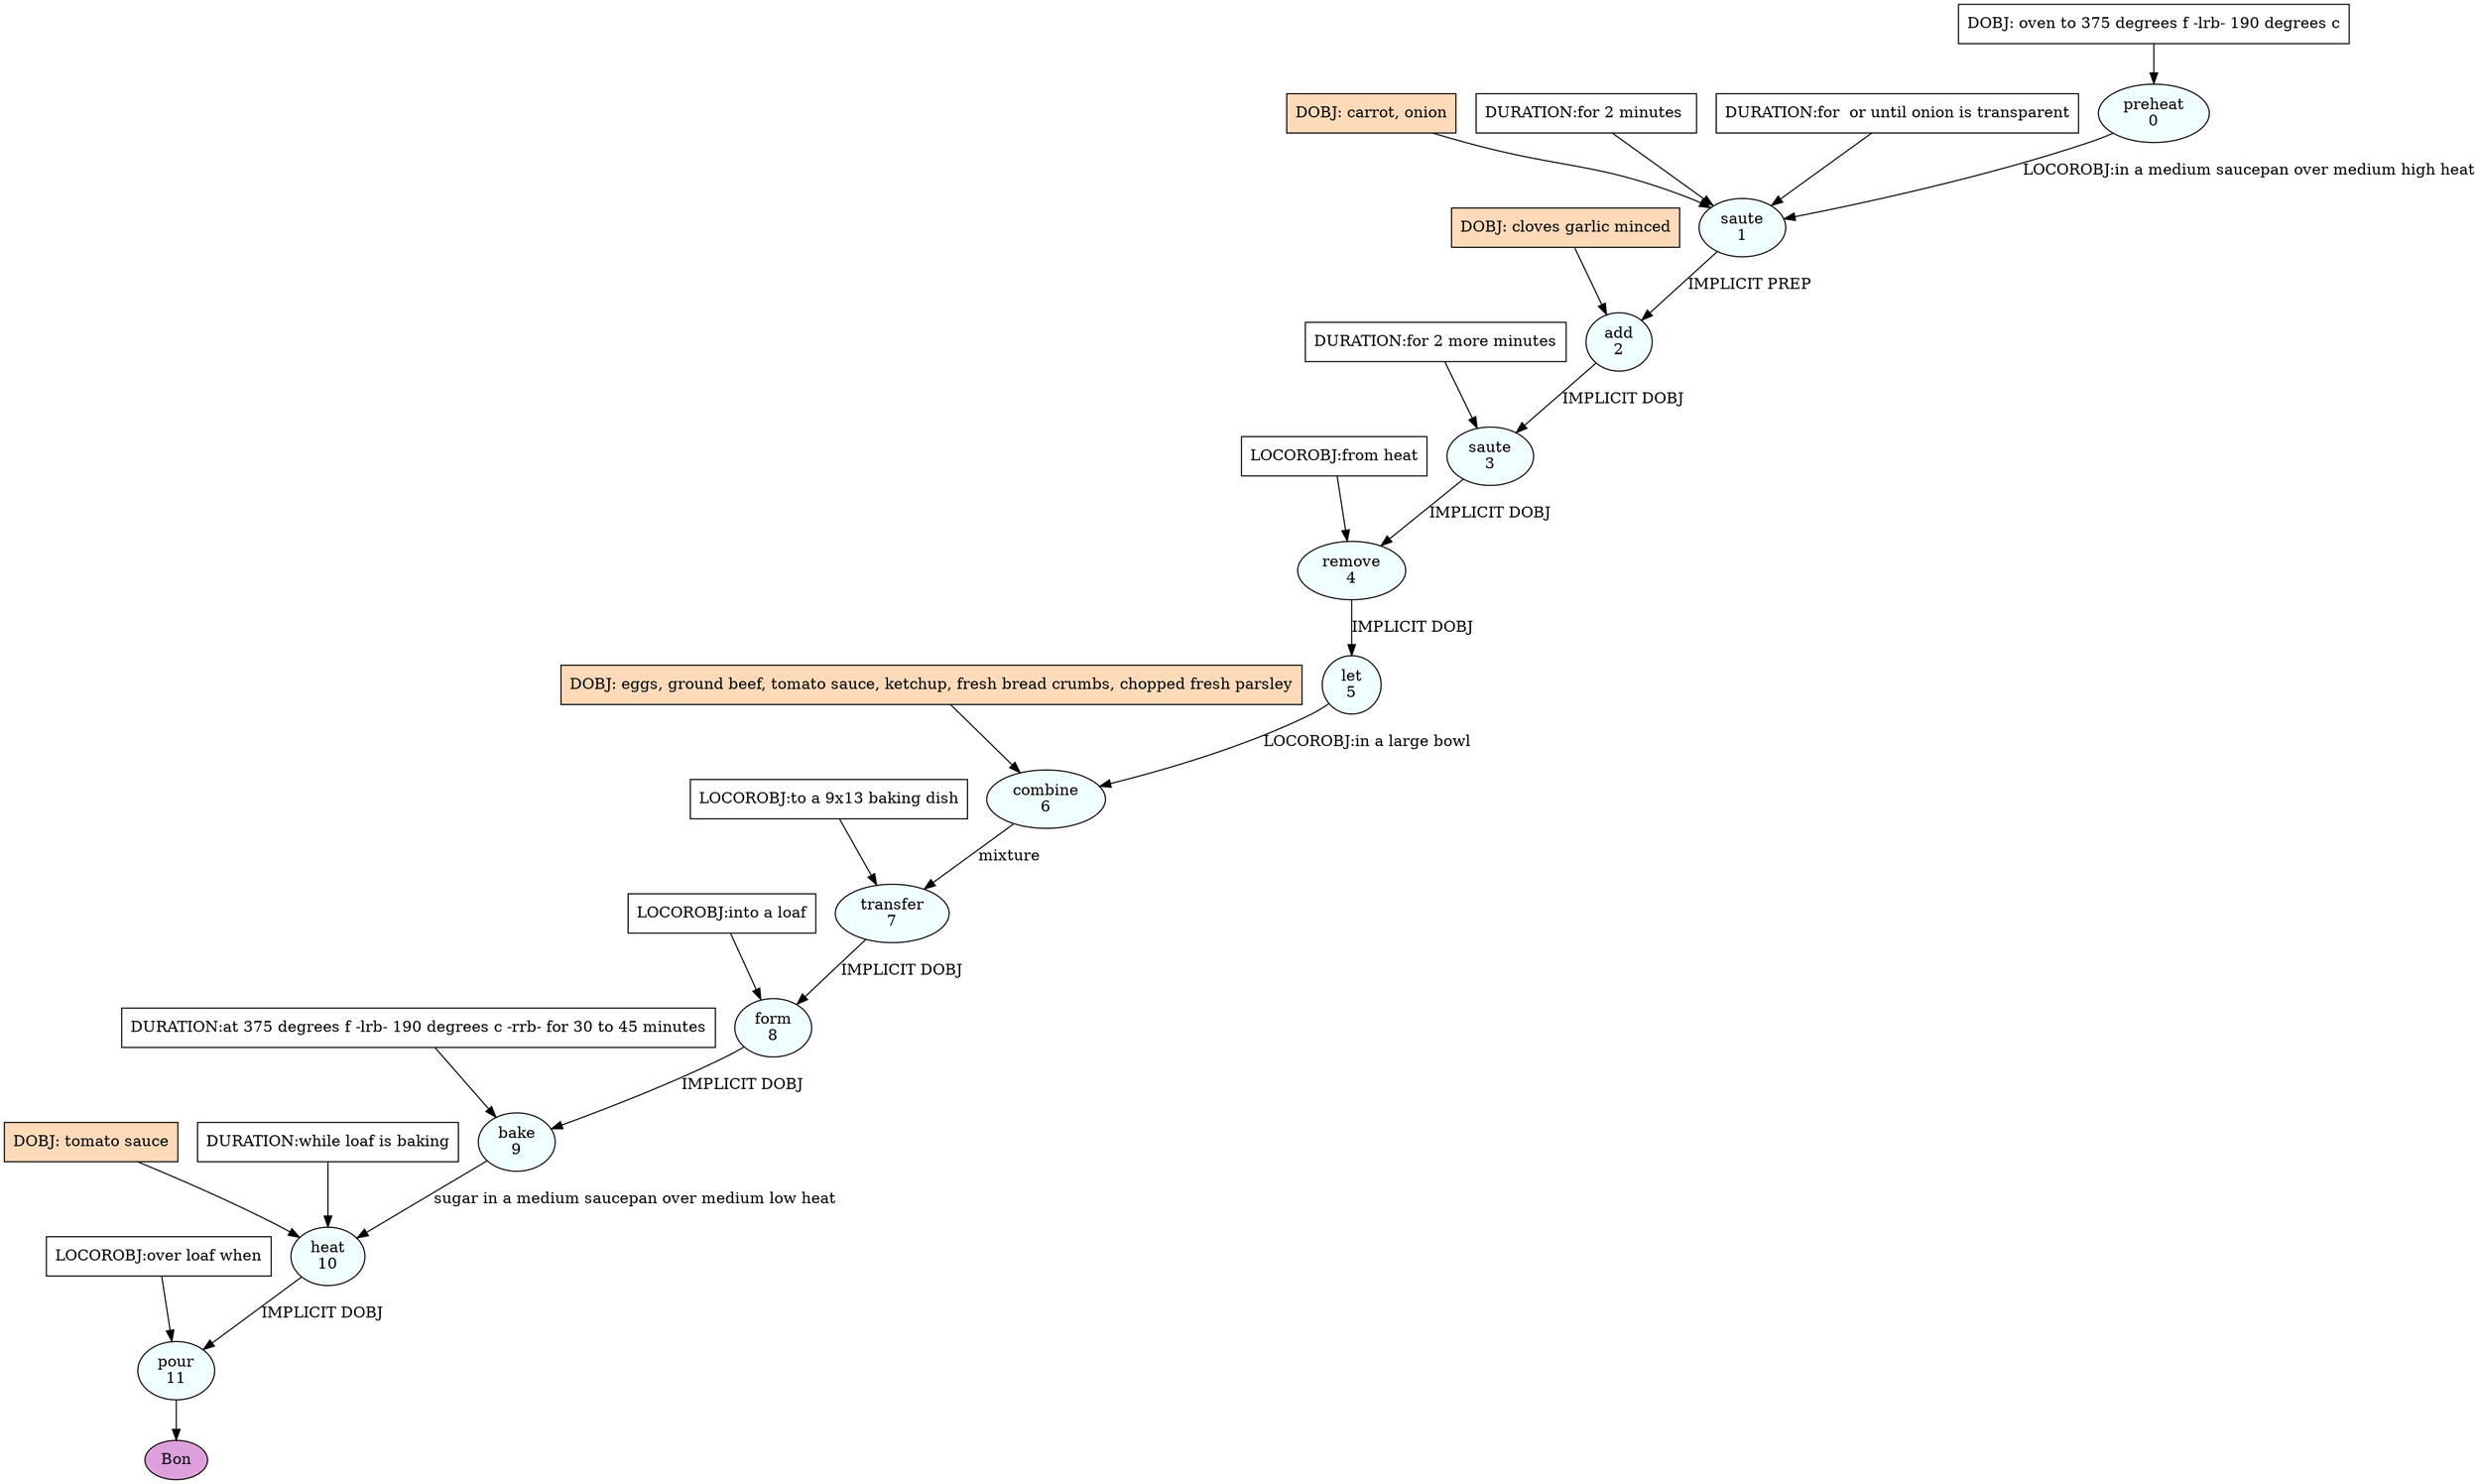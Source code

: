 digraph recipe {
E0[label="preheat
0", shape=oval, style=filled, fillcolor=azure]
E1[label="saute
1", shape=oval, style=filled, fillcolor=azure]
E2[label="add
2", shape=oval, style=filled, fillcolor=azure]
E3[label="saute
3", shape=oval, style=filled, fillcolor=azure]
E4[label="remove
4", shape=oval, style=filled, fillcolor=azure]
E5[label="let
5", shape=oval, style=filled, fillcolor=azure]
E6[label="combine
6", shape=oval, style=filled, fillcolor=azure]
E7[label="transfer
7", shape=oval, style=filled, fillcolor=azure]
E8[label="form
8", shape=oval, style=filled, fillcolor=azure]
E9[label="bake
9", shape=oval, style=filled, fillcolor=azure]
E10[label="heat
10", shape=oval, style=filled, fillcolor=azure]
E11[label="pour
11", shape=oval, style=filled, fillcolor=azure]
D0[label="DOBJ: oven to 375 degrees f -lrb- 190 degrees c", shape=box, style=filled, fillcolor=white]
D0 -> E0
D1_ing[label="DOBJ: carrot, onion", shape=box, style=filled, fillcolor=peachpuff]
D1_ing -> E1
E0 -> E1 [label="LOCOROBJ:in a medium saucepan over medium high heat"]
P1_1_0[label="DURATION:for 2 minutes ", shape=box, style=filled, fillcolor=white]
P1_1_0 -> E1
P1_1_1[label="DURATION:for  or until onion is transparent", shape=box, style=filled, fillcolor=white]
P1_1_1 -> E1
D2_ing[label="DOBJ: cloves garlic minced", shape=box, style=filled, fillcolor=peachpuff]
D2_ing -> E2
E1 -> E2 [label="IMPLICIT PREP"]
E2 -> E3 [label="IMPLICIT DOBJ"]
P3_0_0[label="DURATION:for 2 more minutes", shape=box, style=filled, fillcolor=white]
P3_0_0 -> E3
E3 -> E4 [label="IMPLICIT DOBJ"]
P4_0_0[label="LOCOROBJ:from heat", shape=box, style=filled, fillcolor=white]
P4_0_0 -> E4
E4 -> E5 [label="IMPLICIT DOBJ"]
D6_ing[label="DOBJ: eggs, ground beef, tomato sauce, ketchup, fresh bread crumbs, chopped fresh parsley", shape=box, style=filled, fillcolor=peachpuff]
D6_ing -> E6
E5 -> E6 [label="LOCOROBJ:in a large bowl"]
E6 -> E7 [label="mixture"]
P7_0_0[label="LOCOROBJ:to a 9x13 baking dish", shape=box, style=filled, fillcolor=white]
P7_0_0 -> E7
E7 -> E8 [label="IMPLICIT DOBJ"]
P8_0_0[label="LOCOROBJ:into a loaf", shape=box, style=filled, fillcolor=white]
P8_0_0 -> E8
E8 -> E9 [label="IMPLICIT DOBJ"]
P9_0_0[label="DURATION:at 375 degrees f -lrb- 190 degrees c -rrb- for 30 to 45 minutes", shape=box, style=filled, fillcolor=white]
P9_0_0 -> E9
D10_ing[label="DOBJ: tomato sauce", shape=box, style=filled, fillcolor=peachpuff]
D10_ing -> E10
E9 -> E10 [label="sugar in a medium saucepan over medium low heat"]
P10_0_0[label="DURATION:while loaf is baking", shape=box, style=filled, fillcolor=white]
P10_0_0 -> E10
E10 -> E11 [label="IMPLICIT DOBJ"]
P11_0_0[label="LOCOROBJ:over loaf when", shape=box, style=filled, fillcolor=white]
P11_0_0 -> E11
EOR[label="Bon", shape=oval, style=filled, fillcolor=plum]
E11 -> EOR
}
